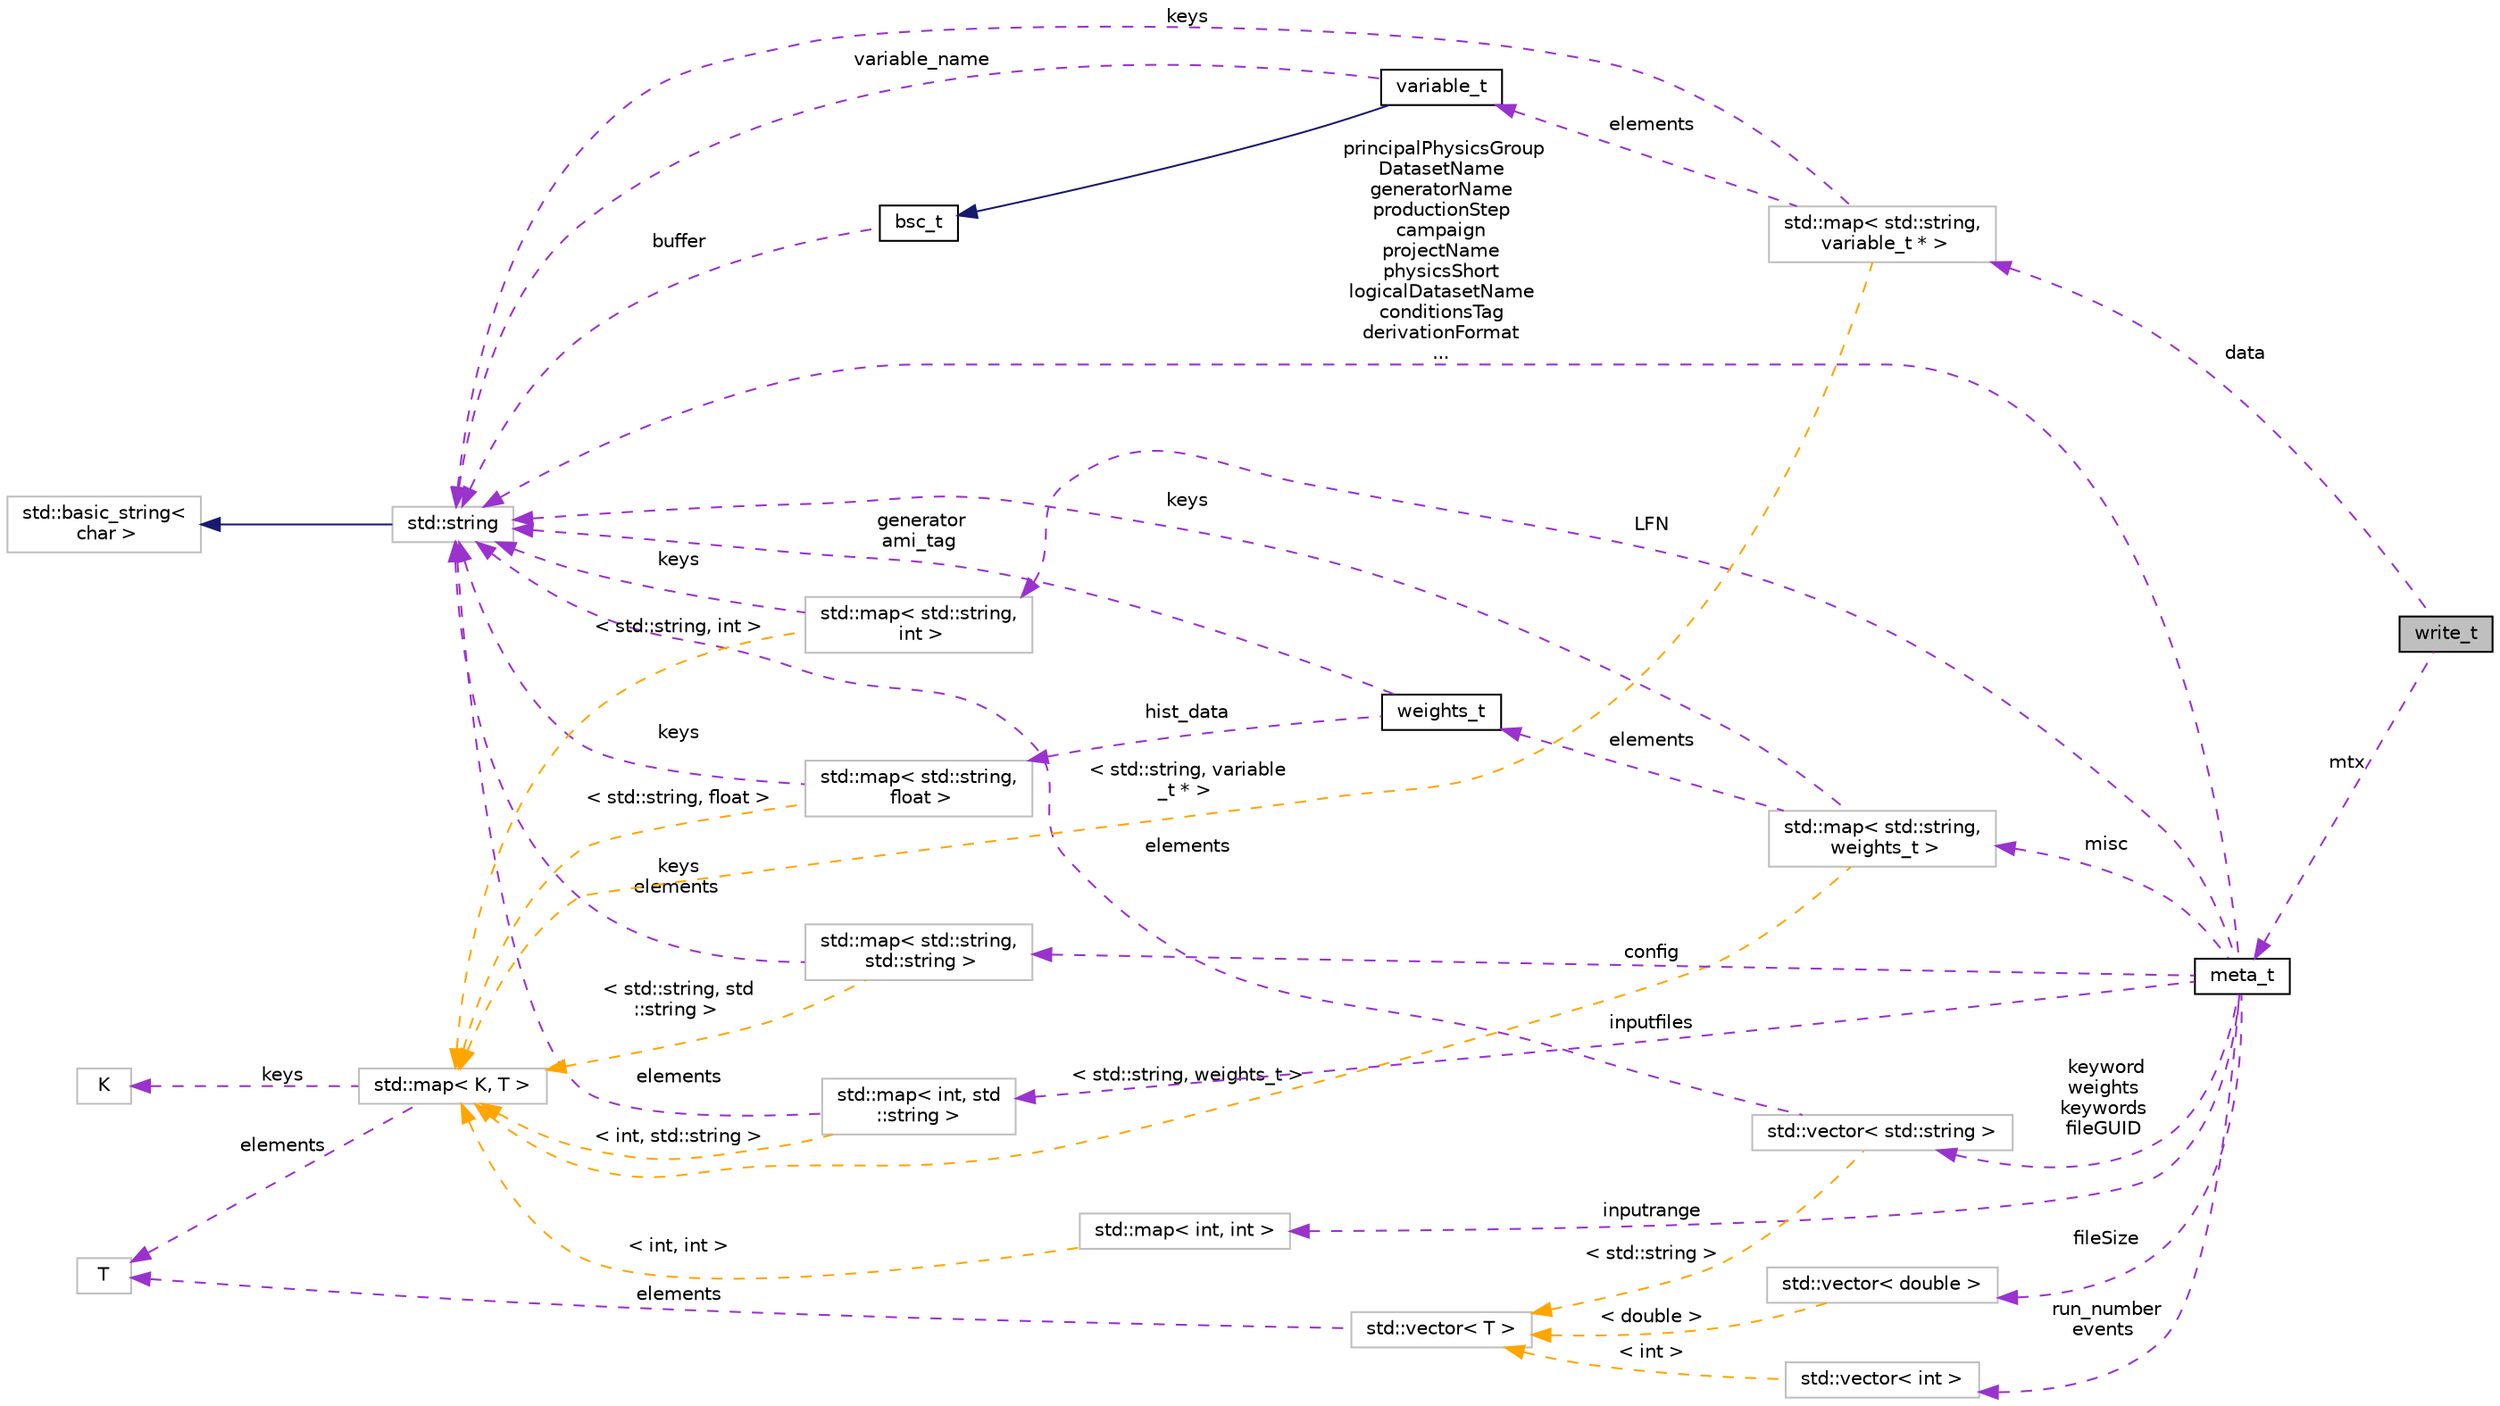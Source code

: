 digraph "write_t"
{
 // INTERACTIVE_SVG=YES
 // LATEX_PDF_SIZE
  edge [fontname="Helvetica",fontsize="10",labelfontname="Helvetica",labelfontsize="10"];
  node [fontname="Helvetica",fontsize="10",shape=record];
  rankdir="LR";
  Node1 [label="write_t",height=0.2,width=0.4,color="black", fillcolor="grey75", style="filled", fontcolor="black",tooltip=" "];
  Node2 -> Node1 [dir="back",color="darkorchid3",fontsize="10",style="dashed",label=" mtx" ,fontname="Helvetica"];
  Node2 [label="meta_t",height=0.2,width=0.4,color="black", fillcolor="white", style="filled",URL="$structmeta__t.html",tooltip="Main structure for storing metadata about physics datasets."];
  Node3 -> Node2 [dir="back",color="darkorchid3",fontsize="10",style="dashed",label=" LFN" ,fontname="Helvetica"];
  Node3 [label="std::map\< std::string,\l int \>",height=0.2,width=0.4,color="grey75", fillcolor="white", style="filled",tooltip=" "];
  Node4 -> Node3 [dir="back",color="darkorchid3",fontsize="10",style="dashed",label=" keys" ,fontname="Helvetica"];
  Node4 [label="std::string",height=0.2,width=0.4,color="grey75", fillcolor="white", style="filled",tooltip="STL class."];
  Node5 -> Node4 [dir="back",color="midnightblue",fontsize="10",style="solid",fontname="Helvetica"];
  Node5 [label="std::basic_string\<\l char \>",height=0.2,width=0.4,color="grey75", fillcolor="white", style="filled",tooltip="STL class."];
  Node6 -> Node3 [dir="back",color="orange",fontsize="10",style="dashed",label=" \< std::string, int \>" ,fontname="Helvetica"];
  Node6 [label="std::map\< K, T \>",height=0.2,width=0.4,color="grey75", fillcolor="white", style="filled",tooltip="STL class."];
  Node7 -> Node6 [dir="back",color="darkorchid3",fontsize="10",style="dashed",label=" keys" ,fontname="Helvetica"];
  Node7 [label="K",height=0.2,width=0.4,color="grey75", fillcolor="white", style="filled",tooltip=" "];
  Node8 -> Node6 [dir="back",color="darkorchid3",fontsize="10",style="dashed",label=" elements" ,fontname="Helvetica"];
  Node8 [label="T",height=0.2,width=0.4,color="grey75", fillcolor="white", style="filled",tooltip=" "];
  Node9 -> Node2 [dir="back",color="darkorchid3",fontsize="10",style="dashed",label=" misc" ,fontname="Helvetica"];
  Node9 [label="std::map\< std::string,\l weights_t \>",height=0.2,width=0.4,color="grey75", fillcolor="white", style="filled",tooltip=" "];
  Node10 -> Node9 [dir="back",color="darkorchid3",fontsize="10",style="dashed",label=" elements" ,fontname="Helvetica"];
  Node10 [label="weights_t",height=0.2,width=0.4,color="black", fillcolor="white", style="filled",URL="$structweights__t.html",tooltip="Structure to hold weight-related information for events."];
  Node11 -> Node10 [dir="back",color="darkorchid3",fontsize="10",style="dashed",label=" hist_data" ,fontname="Helvetica"];
  Node11 [label="std::map\< std::string,\l float \>",height=0.2,width=0.4,color="grey75", fillcolor="white", style="filled",tooltip=" "];
  Node4 -> Node11 [dir="back",color="darkorchid3",fontsize="10",style="dashed",label=" keys" ,fontname="Helvetica"];
  Node6 -> Node11 [dir="back",color="orange",fontsize="10",style="dashed",label=" \< std::string, float \>" ,fontname="Helvetica"];
  Node4 -> Node10 [dir="back",color="darkorchid3",fontsize="10",style="dashed",label=" generator\nami_tag" ,fontname="Helvetica"];
  Node4 -> Node9 [dir="back",color="darkorchid3",fontsize="10",style="dashed",label=" keys" ,fontname="Helvetica"];
  Node6 -> Node9 [dir="back",color="orange",fontsize="10",style="dashed",label=" \< std::string, weights_t \>" ,fontname="Helvetica"];
  Node12 -> Node2 [dir="back",color="darkorchid3",fontsize="10",style="dashed",label=" inputrange" ,fontname="Helvetica"];
  Node12 [label="std::map\< int, int \>",height=0.2,width=0.4,color="grey75", fillcolor="white", style="filled",tooltip=" "];
  Node6 -> Node12 [dir="back",color="orange",fontsize="10",style="dashed",label=" \< int, int \>" ,fontname="Helvetica"];
  Node13 -> Node2 [dir="back",color="darkorchid3",fontsize="10",style="dashed",label=" config" ,fontname="Helvetica"];
  Node13 [label="std::map\< std::string,\l std::string \>",height=0.2,width=0.4,color="grey75", fillcolor="white", style="filled",tooltip=" "];
  Node4 -> Node13 [dir="back",color="darkorchid3",fontsize="10",style="dashed",label=" keys\nelements" ,fontname="Helvetica"];
  Node6 -> Node13 [dir="back",color="orange",fontsize="10",style="dashed",label=" \< std::string, std\l::string \>" ,fontname="Helvetica"];
  Node4 -> Node2 [dir="back",color="darkorchid3",fontsize="10",style="dashed",label=" principalPhysicsGroup\nDatasetName\ngeneratorName\nproductionStep\ncampaign\nprojectName\nphysicsShort\nlogicalDatasetName\nconditionsTag\nderivationFormat\n..." ,fontname="Helvetica"];
  Node14 -> Node2 [dir="back",color="darkorchid3",fontsize="10",style="dashed",label=" run_number\nevents" ,fontname="Helvetica"];
  Node14 [label="std::vector\< int \>",height=0.2,width=0.4,color="grey75", fillcolor="white", style="filled",tooltip=" "];
  Node15 -> Node14 [dir="back",color="orange",fontsize="10",style="dashed",label=" \< int \>" ,fontname="Helvetica"];
  Node15 [label="std::vector\< T \>",height=0.2,width=0.4,color="grey75", fillcolor="white", style="filled",tooltip="STL class."];
  Node8 -> Node15 [dir="back",color="darkorchid3",fontsize="10",style="dashed",label=" elements" ,fontname="Helvetica"];
  Node16 -> Node2 [dir="back",color="darkorchid3",fontsize="10",style="dashed",label=" inputfiles" ,fontname="Helvetica"];
  Node16 [label="std::map\< int, std\l::string \>",height=0.2,width=0.4,color="grey75", fillcolor="white", style="filled",tooltip=" "];
  Node4 -> Node16 [dir="back",color="darkorchid3",fontsize="10",style="dashed",label=" elements" ,fontname="Helvetica"];
  Node6 -> Node16 [dir="back",color="orange",fontsize="10",style="dashed",label=" \< int, std::string \>" ,fontname="Helvetica"];
  Node17 -> Node2 [dir="back",color="darkorchid3",fontsize="10",style="dashed",label=" keyword\nweights\nkeywords\nfileGUID" ,fontname="Helvetica"];
  Node17 [label="std::vector\< std::string \>",height=0.2,width=0.4,color="grey75", fillcolor="white", style="filled",tooltip=" "];
  Node4 -> Node17 [dir="back",color="darkorchid3",fontsize="10",style="dashed",label=" elements" ,fontname="Helvetica"];
  Node15 -> Node17 [dir="back",color="orange",fontsize="10",style="dashed",label=" \< std::string \>" ,fontname="Helvetica"];
  Node18 -> Node2 [dir="back",color="darkorchid3",fontsize="10",style="dashed",label=" fileSize" ,fontname="Helvetica"];
  Node18 [label="std::vector\< double \>",height=0.2,width=0.4,color="grey75", fillcolor="white", style="filled",tooltip=" "];
  Node15 -> Node18 [dir="back",color="orange",fontsize="10",style="dashed",label=" \< double \>" ,fontname="Helvetica"];
  Node19 -> Node1 [dir="back",color="darkorchid3",fontsize="10",style="dashed",label=" data" ,fontname="Helvetica"];
  Node19 [label="std::map\< std::string,\l variable_t * \>",height=0.2,width=0.4,color="grey75", fillcolor="white", style="filled",tooltip=" "];
  Node20 -> Node19 [dir="back",color="darkorchid3",fontsize="10",style="dashed",label=" elements" ,fontname="Helvetica"];
  Node20 [label="variable_t",height=0.2,width=0.4,color="black", fillcolor="white", style="filled",URL="$structvariable__t.html",tooltip=" "];
  Node21 -> Node20 [dir="back",color="midnightblue",fontsize="10",style="solid",fontname="Helvetica"];
  Node21 [label="bsc_t",height=0.2,width=0.4,color="black", fillcolor="white", style="filled",URL="$classbsc__t.html",tooltip="Basic structure class that provides type translation and buffer management."];
  Node4 -> Node21 [dir="back",color="darkorchid3",fontsize="10",style="dashed",label=" buffer" ,fontname="Helvetica"];
  Node4 -> Node20 [dir="back",color="darkorchid3",fontsize="10",style="dashed",label=" variable_name" ,fontname="Helvetica"];
  Node4 -> Node19 [dir="back",color="darkorchid3",fontsize="10",style="dashed",label=" keys" ,fontname="Helvetica"];
  Node6 -> Node19 [dir="back",color="orange",fontsize="10",style="dashed",label=" \< std::string, variable\l_t * \>" ,fontname="Helvetica"];
}
